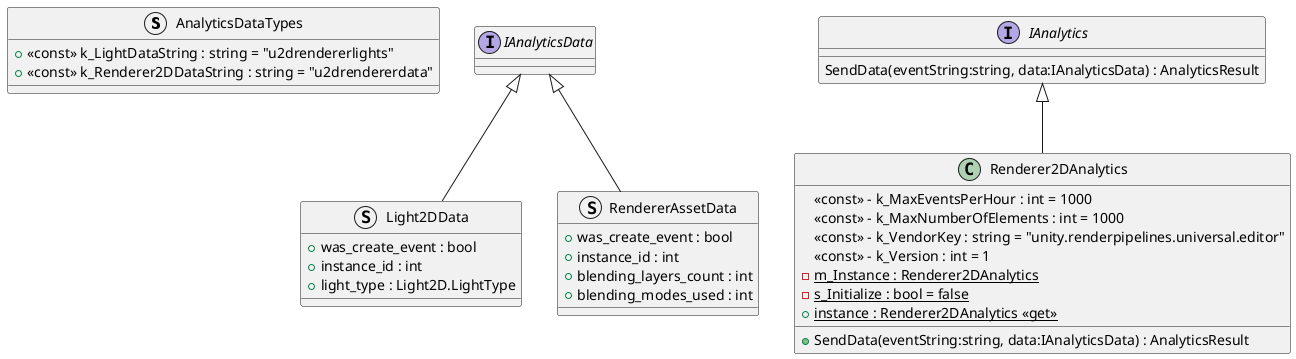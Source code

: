@startuml
struct AnalyticsDataTypes {
    + <<const>> k_LightDataString : string = "u2drendererlights"
    + <<const>> k_Renderer2DDataString : string = "u2drendererdata"
}
interface IAnalyticsData {
}
struct Light2DData {
    + was_create_event : bool
    + instance_id : int
    + light_type : Light2D.LightType
}
struct RendererAssetData {
    + was_create_event : bool
    + instance_id : int
    + blending_layers_count : int
    + blending_modes_used : int
}
interface IAnalytics {
    SendData(eventString:string, data:IAnalyticsData) : AnalyticsResult
}
class Renderer2DAnalytics {
    <<const>> - k_MaxEventsPerHour : int = 1000
    <<const>> - k_MaxNumberOfElements : int = 1000
    <<const>> - k_VendorKey : string = "unity.renderpipelines.universal.editor"
    <<const>> - k_Version : int = 1
    {static} - m_Instance : Renderer2DAnalytics
    {static} - s_Initialize : bool = false
    + {static} instance : Renderer2DAnalytics <<get>>
    + SendData(eventString:string, data:IAnalyticsData) : AnalyticsResult
}
IAnalyticsData <|-- Light2DData
IAnalyticsData <|-- RendererAssetData
IAnalytics <|-- Renderer2DAnalytics
@enduml
